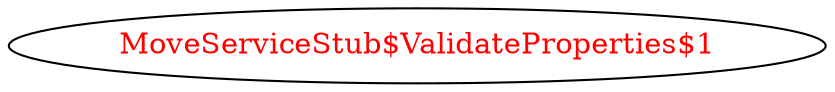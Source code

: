 digraph dependencyGraph {
 concentrate=true;
 ranksep="2.0";
 rankdir="LR"; 
 splines="ortho";
"MoveServiceStub$ValidateProperties$1" [fontcolor="red"];
}